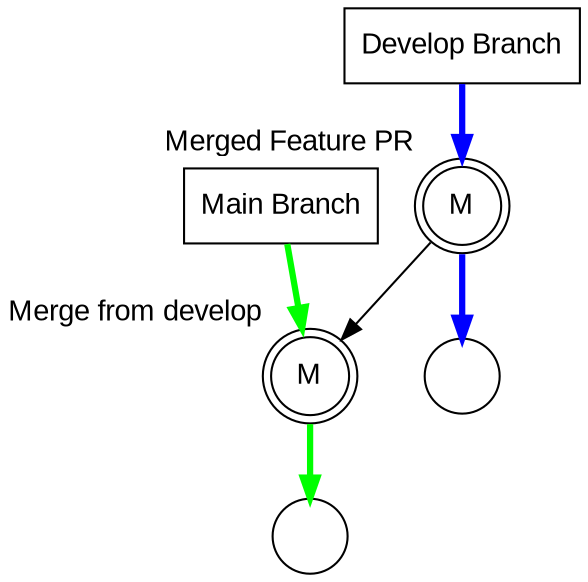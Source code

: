 digraph ReleaseProcess {
    node [shape=box, fontname="Arial"];

    main_start [label="Main Branch"]
    develop_start [label="Develop Branch"]
    main_end [shape=circle, label=""]
    develop_end [shape=circle, label=""]

    feature_merge [shape=doublecircle, label="M", xlabel="Merged Feature PR"]
    feature_from_dev [shape=doublecircle, label="M", xlabel="Merge from develop"]

    main_start -> feature_from_dev [color="green", penwidth=3.0]
    feature_from_dev -> main_end [color="green", penwidth=3.0]
    develop_start -> feature_merge [color="blue", penwidth=3.0]
    feature_merge -> develop_end [color="blue", penwidth=3.0]
    feature_merge -> feature_from_dev

}
